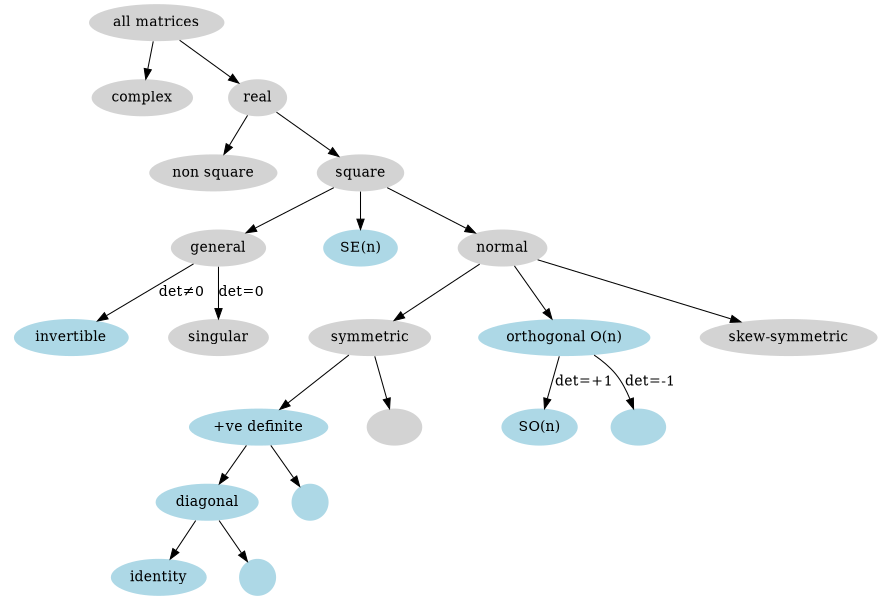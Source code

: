 digraph prof {
    size="6,4"; ratio = fill; rankdir="TB";
    node [style=filled; penwidth=0];
    "all matrices" -> complex
    "all matrices" -> real

    real -> "non square"
    real -> square

    square -> general
    square -> "SE(n)"
    square -> normal
    normal -> symmetric
    normal -> orthogonal
        
    
    normal -> "skew-symmetric"
/*
    orthogonal -> "det=-1"
    orthogonal -> "det=+1"
    "det=+1" -> "SE(n)"
*/
    orthogonal -> SOn [label="det=+1"];
    orthogonal -> notSOn [label="det=-1"];
    general -> "invertible" [label="det&ne;0"]
    general -> singular [label="det=0"];
    symmetric -> pdefinite
    symmetric -> npdefinite

    pdefinite -> diagonal
    pdefinite -> ndiagonal

    diagonal -> identity
    diagonal -> "non identity"
SOn [label="SO(n)" color=lightblue];
notSOn [label="" color=lightblue];
ndiagonal [shape=circle label=" "; color=lightblue];
invertible [color=lightblue];
"skew-symmetric";
orthogonal [label="orthogonal O(n)"];
pdefinite [label="+ve definite"; color=lightblue];
npdefinite [label=""];
diagonal [color=lightblue];
"non identity" [shape=circle label=""; color=lightblue];
identity [color=lightblue];
orthogonal [color=lightblue];
"SE(n)" [color=lightblue];
{rank=same; square "non square"}
} 
